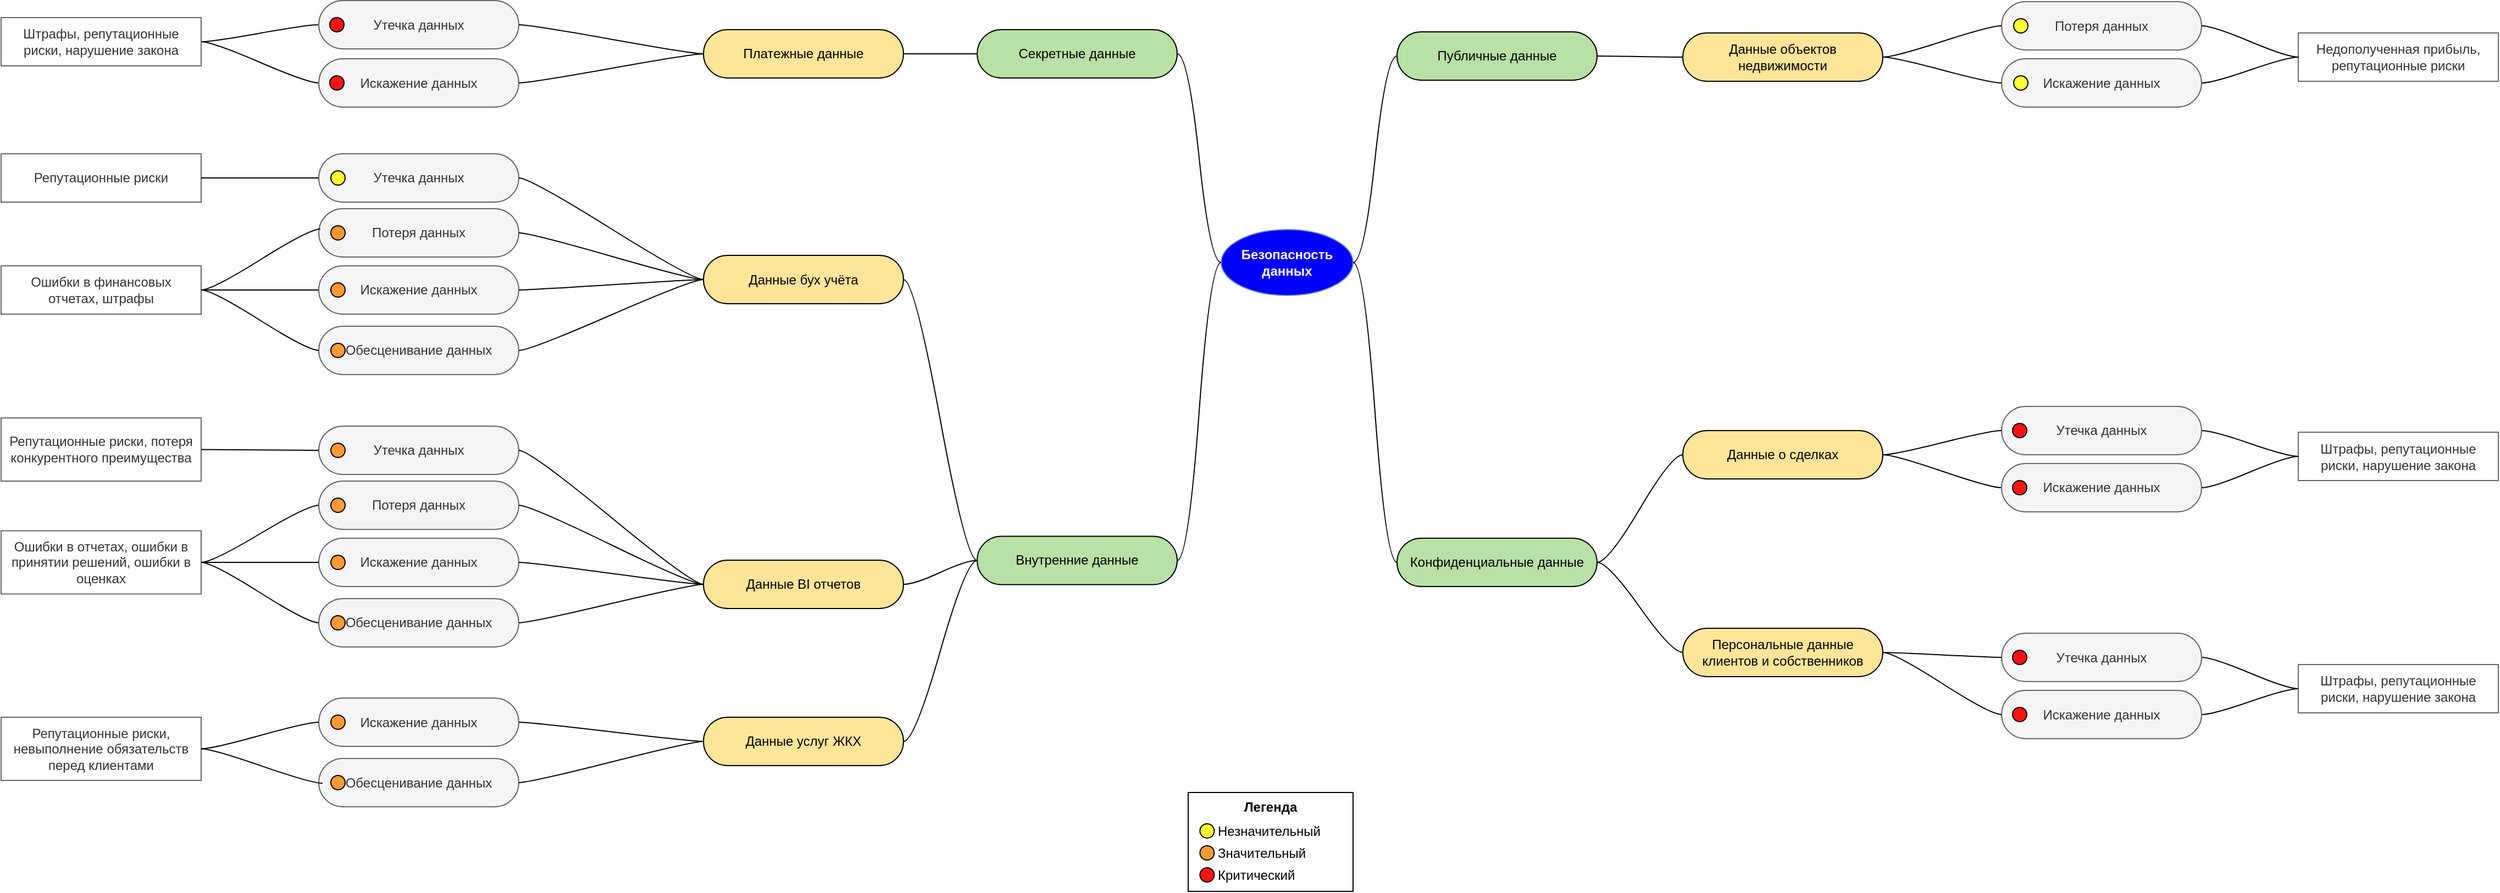 <mxfile version="24.8.4">
  <diagram name="Страница — 1" id="_op5UzW_efzeJAtJoRqh">
    <mxGraphModel dx="3453" dy="1030" grid="1" gridSize="10" guides="1" tooltips="1" connect="1" arrows="1" fold="1" page="0" pageScale="1" pageWidth="827" pageHeight="1169" math="0" shadow="0">
      <root>
        <mxCell id="0" />
        <mxCell id="1" parent="0" />
        <mxCell id="ui9xmZxjVf1nDUsjEgzl-1" value="Безопасность данных" style="ellipse;whiteSpace=wrap;html=1;align=center;newEdgeStyle={&quot;edgeStyle&quot;:&quot;entityRelationEdgeStyle&quot;,&quot;startArrow&quot;:&quot;none&quot;,&quot;endArrow&quot;:&quot;none&quot;,&quot;segment&quot;:10,&quot;curved&quot;:1,&quot;sourcePerimeterSpacing&quot;:0,&quot;targetPerimeterSpacing&quot;:0};treeFolding=1;treeMoving=1;labelBackgroundColor=none;rounded=1;fillColor=#0000FF;strokeColor=#6c8ebf;fontColor=#FFFFFF;fontStyle=1" parent="1" vertex="1">
          <mxGeometry y="289" width="120" height="60" as="geometry" />
        </mxCell>
        <mxCell id="ui9xmZxjVf1nDUsjEgzl-2" value="Публичные данные" style="whiteSpace=wrap;html=1;rounded=1;arcSize=50;align=center;verticalAlign=middle;strokeWidth=1;autosize=1;spacing=4;treeFolding=1;treeMoving=1;newEdgeStyle={&quot;edgeStyle&quot;:&quot;entityRelationEdgeStyle&quot;,&quot;startArrow&quot;:&quot;none&quot;,&quot;endArrow&quot;:&quot;none&quot;,&quot;segment&quot;:10,&quot;curved&quot;:1,&quot;sourcePerimeterSpacing&quot;:0,&quot;targetPerimeterSpacing&quot;:0};labelBackgroundColor=none;fillColor=#B9E0A5;" parent="1" vertex="1">
          <mxGeometry x="160" y="109" width="182" height="44" as="geometry" />
        </mxCell>
        <mxCell id="ui9xmZxjVf1nDUsjEgzl-3" value="" style="edgeStyle=entityRelationEdgeStyle;startArrow=none;endArrow=none;segment=10;curved=1;sourcePerimeterSpacing=0;targetPerimeterSpacing=0;rounded=1;labelBackgroundColor=none;fontColor=default;" parent="1" source="ui9xmZxjVf1nDUsjEgzl-1" target="ui9xmZxjVf1nDUsjEgzl-2" edge="1">
          <mxGeometry relative="1" as="geometry">
            <mxPoint x="120" y="260" as="sourcePoint" />
          </mxGeometry>
        </mxCell>
        <mxCell id="ui9xmZxjVf1nDUsjEgzl-8" value="Внутренние данные" style="whiteSpace=wrap;html=1;rounded=1;arcSize=50;align=center;verticalAlign=middle;strokeWidth=1;autosize=1;spacing=4;treeFolding=1;treeMoving=1;newEdgeStyle={&quot;edgeStyle&quot;:&quot;entityRelationEdgeStyle&quot;,&quot;startArrow&quot;:&quot;none&quot;,&quot;endArrow&quot;:&quot;none&quot;,&quot;segment&quot;:10,&quot;curved&quot;:1,&quot;sourcePerimeterSpacing&quot;:0,&quot;targetPerimeterSpacing&quot;:0};labelBackgroundColor=none;fillColor=#B9E0A5;" parent="1" vertex="1">
          <mxGeometry x="-222" y="568.25" width="182" height="44" as="geometry" />
        </mxCell>
        <mxCell id="ui9xmZxjVf1nDUsjEgzl-9" value="" style="edgeStyle=entityRelationEdgeStyle;startArrow=none;endArrow=none;segment=10;curved=1;sourcePerimeterSpacing=0;targetPerimeterSpacing=0;rounded=1;exitX=0;exitY=0.5;exitDx=0;exitDy=0;labelBackgroundColor=none;fontColor=default;" parent="1" source="ui9xmZxjVf1nDUsjEgzl-1" target="ui9xmZxjVf1nDUsjEgzl-8" edge="1">
          <mxGeometry relative="1" as="geometry">
            <mxPoint x="210" y="500" as="sourcePoint" />
          </mxGeometry>
        </mxCell>
        <mxCell id="ui9xmZxjVf1nDUsjEgzl-10" value="Конфиденциальные данные" style="whiteSpace=wrap;html=1;rounded=1;arcSize=50;align=center;verticalAlign=middle;strokeWidth=1;autosize=1;spacing=4;treeFolding=1;treeMoving=1;newEdgeStyle={&quot;edgeStyle&quot;:&quot;entityRelationEdgeStyle&quot;,&quot;startArrow&quot;:&quot;none&quot;,&quot;endArrow&quot;:&quot;none&quot;,&quot;segment&quot;:10,&quot;curved&quot;:1,&quot;sourcePerimeterSpacing&quot;:0,&quot;targetPerimeterSpacing&quot;:0};labelBackgroundColor=none;fillColor=#B9E0A5;" parent="1" vertex="1">
          <mxGeometry x="160" y="570" width="182" height="44" as="geometry" />
        </mxCell>
        <mxCell id="ui9xmZxjVf1nDUsjEgzl-11" value="" style="edgeStyle=entityRelationEdgeStyle;startArrow=none;endArrow=none;segment=10;curved=1;sourcePerimeterSpacing=0;targetPerimeterSpacing=0;rounded=1;exitX=1;exitY=0.5;exitDx=0;exitDy=0;labelBackgroundColor=none;fontColor=default;" parent="1" source="ui9xmZxjVf1nDUsjEgzl-1" target="ui9xmZxjVf1nDUsjEgzl-10" edge="1">
          <mxGeometry relative="1" as="geometry">
            <mxPoint x="140" y="600" as="sourcePoint" />
          </mxGeometry>
        </mxCell>
        <mxCell id="ui9xmZxjVf1nDUsjEgzl-12" value="Секретные данные" style="whiteSpace=wrap;html=1;rounded=1;arcSize=50;align=center;verticalAlign=middle;strokeWidth=1;autosize=1;spacing=4;treeFolding=1;treeMoving=1;newEdgeStyle={&quot;edgeStyle&quot;:&quot;entityRelationEdgeStyle&quot;,&quot;startArrow&quot;:&quot;none&quot;,&quot;endArrow&quot;:&quot;none&quot;,&quot;segment&quot;:10,&quot;curved&quot;:1,&quot;sourcePerimeterSpacing&quot;:0,&quot;targetPerimeterSpacing&quot;:0};labelBackgroundColor=none;fillColor=#B9E0A5;" parent="1" vertex="1">
          <mxGeometry x="-222" y="107" width="182" height="44" as="geometry" />
        </mxCell>
        <mxCell id="ui9xmZxjVf1nDUsjEgzl-13" value="" style="edgeStyle=entityRelationEdgeStyle;startArrow=none;endArrow=none;segment=10;curved=1;sourcePerimeterSpacing=0;targetPerimeterSpacing=0;rounded=1;labelBackgroundColor=none;fontColor=default;" parent="1" source="ui9xmZxjVf1nDUsjEgzl-1" target="ui9xmZxjVf1nDUsjEgzl-12" edge="1">
          <mxGeometry relative="1" as="geometry">
            <mxPoint x="140" y="600" as="sourcePoint" />
          </mxGeometry>
        </mxCell>
        <mxCell id="CUiqJiFjoZOIeFZz4wZD-19" value="Данные объектов недвижимости" style="whiteSpace=wrap;html=1;rounded=1;arcSize=50;align=center;verticalAlign=middle;strokeWidth=1;autosize=1;spacing=4;treeFolding=1;treeMoving=1;newEdgeStyle={&quot;edgeStyle&quot;:&quot;entityRelationEdgeStyle&quot;,&quot;startArrow&quot;:&quot;none&quot;,&quot;endArrow&quot;:&quot;none&quot;,&quot;segment&quot;:10,&quot;curved&quot;:1,&quot;sourcePerimeterSpacing&quot;:0,&quot;targetPerimeterSpacing&quot;:0};labelBackgroundColor=none;fillColor=#FFE599;" parent="1" vertex="1">
          <mxGeometry x="420" y="110" width="182" height="44" as="geometry" />
        </mxCell>
        <mxCell id="CUiqJiFjoZOIeFZz4wZD-20" value="" style="edgeStyle=entityRelationEdgeStyle;startArrow=none;endArrow=none;segment=10;curved=1;sourcePerimeterSpacing=0;targetPerimeterSpacing=0;rounded=1;labelBackgroundColor=none;fontColor=default;" parent="1" source="ui9xmZxjVf1nDUsjEgzl-2" target="CUiqJiFjoZOIeFZz4wZD-19" edge="1">
          <mxGeometry relative="1" as="geometry">
            <mxPoint x="274" y="-131.5" as="sourcePoint" />
            <Array as="points">
              <mxPoint x="164" y="24.5" />
            </Array>
          </mxGeometry>
        </mxCell>
        <mxCell id="CUiqJiFjoZOIeFZz4wZD-21" value="Данные о сделках" style="whiteSpace=wrap;html=1;rounded=1;arcSize=50;align=center;verticalAlign=middle;strokeWidth=1;autosize=1;spacing=4;treeFolding=1;treeMoving=1;newEdgeStyle={&quot;edgeStyle&quot;:&quot;entityRelationEdgeStyle&quot;,&quot;startArrow&quot;:&quot;none&quot;,&quot;endArrow&quot;:&quot;none&quot;,&quot;segment&quot;:10,&quot;curved&quot;:1,&quot;sourcePerimeterSpacing&quot;:0,&quot;targetPerimeterSpacing&quot;:0};labelBackgroundColor=none;fillColor=#FFE599;" parent="1" vertex="1">
          <mxGeometry x="420" y="472" width="182" height="44" as="geometry" />
        </mxCell>
        <mxCell id="CUiqJiFjoZOIeFZz4wZD-22" value="" style="edgeStyle=entityRelationEdgeStyle;startArrow=none;endArrow=none;segment=10;curved=1;sourcePerimeterSpacing=0;targetPerimeterSpacing=0;rounded=1;labelBackgroundColor=none;fontColor=default;exitX=1;exitY=0.5;exitDx=0;exitDy=0;" parent="1" source="ui9xmZxjVf1nDUsjEgzl-10" target="CUiqJiFjoZOIeFZz4wZD-21" edge="1">
          <mxGeometry relative="1" as="geometry">
            <mxPoint x="480" y="899.5" as="sourcePoint" />
            <Array as="points">
              <mxPoint x="400" y="649.5" />
            </Array>
          </mxGeometry>
        </mxCell>
        <mxCell id="CUiqJiFjoZOIeFZz4wZD-23" value="Персональные данные клиентов и собственников" style="whiteSpace=wrap;html=1;rounded=1;arcSize=50;align=center;verticalAlign=middle;strokeWidth=1;autosize=1;spacing=4;treeFolding=1;treeMoving=1;newEdgeStyle={&quot;edgeStyle&quot;:&quot;entityRelationEdgeStyle&quot;,&quot;startArrow&quot;:&quot;none&quot;,&quot;endArrow&quot;:&quot;none&quot;,&quot;segment&quot;:10,&quot;curved&quot;:1,&quot;sourcePerimeterSpacing&quot;:0,&quot;targetPerimeterSpacing&quot;:0};labelBackgroundColor=none;fillColor=#FFE599;" parent="1" vertex="1">
          <mxGeometry x="420" y="652" width="182" height="44" as="geometry" />
        </mxCell>
        <mxCell id="CUiqJiFjoZOIeFZz4wZD-24" value="" style="edgeStyle=entityRelationEdgeStyle;startArrow=none;endArrow=none;segment=10;curved=1;sourcePerimeterSpacing=0;targetPerimeterSpacing=0;rounded=1;exitX=1;exitY=0.5;exitDx=0;exitDy=0;labelBackgroundColor=none;fontColor=default;" parent="1" source="ui9xmZxjVf1nDUsjEgzl-10" target="CUiqJiFjoZOIeFZz4wZD-23" edge="1">
          <mxGeometry relative="1" as="geometry">
            <mxPoint x="430" y="1029.5" as="sourcePoint" />
            <Array as="points">
              <mxPoint x="420" y="1059.5" />
              <mxPoint x="422" y="1031.5" />
            </Array>
          </mxGeometry>
        </mxCell>
        <mxCell id="CUiqJiFjoZOIeFZz4wZD-25" value="Данные услуг ЖКХ" style="whiteSpace=wrap;html=1;rounded=1;arcSize=50;align=center;verticalAlign=middle;strokeWidth=1;autosize=1;spacing=4;treeFolding=1;treeMoving=1;newEdgeStyle={&quot;edgeStyle&quot;:&quot;entityRelationEdgeStyle&quot;,&quot;startArrow&quot;:&quot;none&quot;,&quot;endArrow&quot;:&quot;none&quot;,&quot;segment&quot;:10,&quot;curved&quot;:1,&quot;sourcePerimeterSpacing&quot;:0,&quot;targetPerimeterSpacing&quot;:0};labelBackgroundColor=none;fillColor=#FFE599;" parent="1" vertex="1">
          <mxGeometry x="-471" y="733" width="182" height="44" as="geometry" />
        </mxCell>
        <mxCell id="CUiqJiFjoZOIeFZz4wZD-26" value="" style="edgeStyle=entityRelationEdgeStyle;startArrow=none;endArrow=none;segment=10;curved=1;sourcePerimeterSpacing=0;targetPerimeterSpacing=0;rounded=1;labelBackgroundColor=none;fontColor=default;" parent="1" source="ui9xmZxjVf1nDUsjEgzl-8" target="CUiqJiFjoZOIeFZz4wZD-25" edge="1">
          <mxGeometry relative="1" as="geometry">
            <mxPoint x="-876" y="350" as="sourcePoint" />
            <mxPoint x="-774" y="320" as="targetPoint" />
            <Array as="points">
              <mxPoint x="-884" y="-72" />
            </Array>
          </mxGeometry>
        </mxCell>
        <mxCell id="CUiqJiFjoZOIeFZz4wZD-27" value="Платежные данные" style="whiteSpace=wrap;html=1;rounded=1;arcSize=50;align=center;verticalAlign=middle;strokeWidth=1;autosize=1;spacing=4;treeFolding=1;treeMoving=1;newEdgeStyle={&quot;edgeStyle&quot;:&quot;entityRelationEdgeStyle&quot;,&quot;startArrow&quot;:&quot;none&quot;,&quot;endArrow&quot;:&quot;none&quot;,&quot;segment&quot;:10,&quot;curved&quot;:1,&quot;sourcePerimeterSpacing&quot;:0,&quot;targetPerimeterSpacing&quot;:0};labelBackgroundColor=none;fillColor=#FFE599;" parent="1" vertex="1">
          <mxGeometry x="-471" y="107" width="182" height="44" as="geometry" />
        </mxCell>
        <mxCell id="CUiqJiFjoZOIeFZz4wZD-28" value="" style="edgeStyle=entityRelationEdgeStyle;startArrow=none;endArrow=none;segment=10;curved=1;sourcePerimeterSpacing=0;targetPerimeterSpacing=0;rounded=1;labelBackgroundColor=none;fontColor=default;" parent="1" source="ui9xmZxjVf1nDUsjEgzl-12" target="CUiqJiFjoZOIeFZz4wZD-27" edge="1">
          <mxGeometry relative="1" as="geometry">
            <mxPoint x="-106" y="-28.5" as="sourcePoint" />
            <Array as="points">
              <mxPoint x="-94" y="-40.5" />
              <mxPoint x="-92" y="-68.5" />
            </Array>
            <mxPoint x="-4" y="41.5" as="targetPoint" />
          </mxGeometry>
        </mxCell>
        <mxCell id="CUiqJiFjoZOIeFZz4wZD-29" value="Данные BI отчетов" style="whiteSpace=wrap;html=1;rounded=1;arcSize=50;align=center;verticalAlign=middle;strokeWidth=1;autosize=1;spacing=4;treeFolding=1;treeMoving=1;newEdgeStyle={&quot;edgeStyle&quot;:&quot;entityRelationEdgeStyle&quot;,&quot;startArrow&quot;:&quot;none&quot;,&quot;endArrow&quot;:&quot;none&quot;,&quot;segment&quot;:10,&quot;curved&quot;:1,&quot;sourcePerimeterSpacing&quot;:0,&quot;targetPerimeterSpacing&quot;:0};labelBackgroundColor=none;fillColor=#FFE599;" parent="1" vertex="1">
          <mxGeometry x="-471" y="590" width="182" height="44" as="geometry" />
        </mxCell>
        <mxCell id="CUiqJiFjoZOIeFZz4wZD-30" value="" style="edgeStyle=entityRelationEdgeStyle;startArrow=none;endArrow=none;segment=10;curved=1;sourcePerimeterSpacing=0;targetPerimeterSpacing=0;rounded=1;labelBackgroundColor=none;fontColor=default;exitX=0;exitY=0.5;exitDx=0;exitDy=0;" parent="1" source="ui9xmZxjVf1nDUsjEgzl-8" target="CUiqJiFjoZOIeFZz4wZD-29" edge="1">
          <mxGeometry relative="1" as="geometry">
            <mxPoint x="-898" y="322" as="sourcePoint" />
            <mxPoint x="-796" y="322" as="targetPoint" />
            <Array as="points">
              <mxPoint x="-916" y="300" />
              <mxPoint x="-874" y="-62" />
            </Array>
          </mxGeometry>
        </mxCell>
        <mxCell id="CUiqJiFjoZOIeFZz4wZD-31" value="Данные бух учёта" style="whiteSpace=wrap;html=1;rounded=1;arcSize=50;align=center;verticalAlign=middle;strokeWidth=1;autosize=1;spacing=4;treeFolding=1;treeMoving=1;newEdgeStyle={&quot;edgeStyle&quot;:&quot;entityRelationEdgeStyle&quot;,&quot;startArrow&quot;:&quot;none&quot;,&quot;endArrow&quot;:&quot;none&quot;,&quot;segment&quot;:10,&quot;curved&quot;:1,&quot;sourcePerimeterSpacing&quot;:0,&quot;targetPerimeterSpacing&quot;:0};labelBackgroundColor=none;fillColor=#FFE599;" parent="1" vertex="1">
          <mxGeometry x="-471" y="312.5" width="182" height="44" as="geometry" />
        </mxCell>
        <mxCell id="CUiqJiFjoZOIeFZz4wZD-32" value="" style="edgeStyle=entityRelationEdgeStyle;startArrow=none;endArrow=none;segment=10;curved=1;sourcePerimeterSpacing=0;targetPerimeterSpacing=0;rounded=1;labelBackgroundColor=none;fontColor=default;exitX=0;exitY=0.5;exitDx=0;exitDy=0;" parent="1" source="ui9xmZxjVf1nDUsjEgzl-8" target="CUiqJiFjoZOIeFZz4wZD-31" edge="1">
          <mxGeometry relative="1" as="geometry">
            <mxPoint x="-906" y="264" as="sourcePoint" />
            <mxPoint x="-804" y="254" as="targetPoint" />
            <Array as="points">
              <mxPoint x="-914" y="252" />
              <mxPoint x="-872" y="-110" />
            </Array>
          </mxGeometry>
        </mxCell>
        <mxCell id="CUiqJiFjoZOIeFZz4wZD-33" value="Потеря данных" style="whiteSpace=wrap;html=1;rounded=1;arcSize=50;align=center;verticalAlign=middle;strokeWidth=1;autosize=1;spacing=4;treeFolding=1;treeMoving=1;newEdgeStyle={&quot;edgeStyle&quot;:&quot;entityRelationEdgeStyle&quot;,&quot;startArrow&quot;:&quot;none&quot;,&quot;endArrow&quot;:&quot;none&quot;,&quot;segment&quot;:10,&quot;curved&quot;:1,&quot;sourcePerimeterSpacing&quot;:0,&quot;targetPerimeterSpacing&quot;:0};labelBackgroundColor=none;fillColor=#f5f5f5;fontColor=#333333;strokeColor=#666666;" parent="1" vertex="1">
          <mxGeometry x="710" y="81.5" width="182" height="44" as="geometry" />
        </mxCell>
        <mxCell id="CUiqJiFjoZOIeFZz4wZD-34" value="" style="edgeStyle=entityRelationEdgeStyle;startArrow=none;endArrow=none;segment=10;curved=1;sourcePerimeterSpacing=0;targetPerimeterSpacing=0;rounded=1;labelBackgroundColor=none;fontColor=default;" parent="1" source="CUiqJiFjoZOIeFZz4wZD-19" target="CUiqJiFjoZOIeFZz4wZD-33" edge="1">
          <mxGeometry relative="1" as="geometry">
            <mxPoint x="1565" y="-248" as="sourcePoint" />
            <Array as="points">
              <mxPoint x="1587" y="-76" />
            </Array>
          </mxGeometry>
        </mxCell>
        <mxCell id="CUiqJiFjoZOIeFZz4wZD-35" value="Искажение данных" style="whiteSpace=wrap;html=1;rounded=1;arcSize=50;align=center;verticalAlign=middle;strokeWidth=1;autosize=1;spacing=4;treeFolding=1;treeMoving=1;newEdgeStyle={&quot;edgeStyle&quot;:&quot;entityRelationEdgeStyle&quot;,&quot;startArrow&quot;:&quot;none&quot;,&quot;endArrow&quot;:&quot;none&quot;,&quot;segment&quot;:10,&quot;curved&quot;:1,&quot;sourcePerimeterSpacing&quot;:0,&quot;targetPerimeterSpacing&quot;:0};labelBackgroundColor=none;fillColor=#f5f5f5;fontColor=#333333;strokeColor=#666666;" parent="1" vertex="1">
          <mxGeometry x="710" y="133.5" width="182" height="44" as="geometry" />
        </mxCell>
        <mxCell id="CUiqJiFjoZOIeFZz4wZD-36" value="" style="edgeStyle=entityRelationEdgeStyle;startArrow=none;endArrow=none;segment=10;curved=1;sourcePerimeterSpacing=0;targetPerimeterSpacing=0;rounded=1;labelBackgroundColor=none;fontColor=default;" parent="1" source="CUiqJiFjoZOIeFZz4wZD-19" target="CUiqJiFjoZOIeFZz4wZD-35" edge="1">
          <mxGeometry relative="1" as="geometry">
            <mxPoint x="1613" y="-108" as="sourcePoint" />
            <Array as="points">
              <mxPoint x="1635" y="64" />
            </Array>
          </mxGeometry>
        </mxCell>
        <mxCell id="CUiqJiFjoZOIeFZz4wZD-37" value="Потеря данных" style="whiteSpace=wrap;html=1;rounded=1;arcSize=50;align=center;verticalAlign=middle;strokeWidth=1;autosize=1;spacing=4;treeFolding=1;treeMoving=1;newEdgeStyle={&quot;edgeStyle&quot;:&quot;entityRelationEdgeStyle&quot;,&quot;startArrow&quot;:&quot;none&quot;,&quot;endArrow&quot;:&quot;none&quot;,&quot;segment&quot;:10,&quot;curved&quot;:1,&quot;sourcePerimeterSpacing&quot;:0,&quot;targetPerimeterSpacing&quot;:0};labelBackgroundColor=none;fillColor=#f5f5f5;fontColor=#333333;strokeColor=#666666;" parent="1" vertex="1">
          <mxGeometry x="-821" y="270" width="182" height="44" as="geometry" />
        </mxCell>
        <mxCell id="CUiqJiFjoZOIeFZz4wZD-38" value="" style="edgeStyle=entityRelationEdgeStyle;startArrow=none;endArrow=none;segment=10;curved=1;sourcePerimeterSpacing=0;targetPerimeterSpacing=0;rounded=1;labelBackgroundColor=none;fontColor=default;" parent="1" source="CUiqJiFjoZOIeFZz4wZD-31" target="CUiqJiFjoZOIeFZz4wZD-37" edge="1">
          <mxGeometry relative="1" as="geometry">
            <mxPoint x="-595" y="62.5" as="sourcePoint" />
            <Array as="points">
              <mxPoint x="-573" y="234.5" />
            </Array>
          </mxGeometry>
        </mxCell>
        <mxCell id="CUiqJiFjoZOIeFZz4wZD-39" value="Искажение данных" style="whiteSpace=wrap;html=1;rounded=1;arcSize=50;align=center;verticalAlign=middle;strokeWidth=1;autosize=1;spacing=4;treeFolding=1;treeMoving=1;newEdgeStyle={&quot;edgeStyle&quot;:&quot;entityRelationEdgeStyle&quot;,&quot;startArrow&quot;:&quot;none&quot;,&quot;endArrow&quot;:&quot;none&quot;,&quot;segment&quot;:10,&quot;curved&quot;:1,&quot;sourcePerimeterSpacing&quot;:0,&quot;targetPerimeterSpacing&quot;:0};labelBackgroundColor=none;fillColor=#f5f5f5;fontColor=#333333;strokeColor=#666666;" parent="1" vertex="1">
          <mxGeometry x="-821" y="322" width="182" height="44" as="geometry" />
        </mxCell>
        <mxCell id="CUiqJiFjoZOIeFZz4wZD-40" value="" style="edgeStyle=entityRelationEdgeStyle;startArrow=none;endArrow=none;segment=10;curved=1;sourcePerimeterSpacing=0;targetPerimeterSpacing=0;rounded=1;labelBackgroundColor=none;fontColor=default;" parent="1" source="CUiqJiFjoZOIeFZz4wZD-31" target="CUiqJiFjoZOIeFZz4wZD-39" edge="1">
          <mxGeometry relative="1" as="geometry">
            <mxPoint x="-595" y="62.5" as="sourcePoint" />
            <Array as="points">
              <mxPoint x="-525" y="374.5" />
            </Array>
          </mxGeometry>
        </mxCell>
        <mxCell id="CUiqJiFjoZOIeFZz4wZD-41" value="Обесценивание данных" style="whiteSpace=wrap;html=1;rounded=1;arcSize=50;align=center;verticalAlign=middle;strokeWidth=1;autosize=1;spacing=4;treeFolding=1;treeMoving=1;newEdgeStyle={&quot;edgeStyle&quot;:&quot;entityRelationEdgeStyle&quot;,&quot;startArrow&quot;:&quot;none&quot;,&quot;endArrow&quot;:&quot;none&quot;,&quot;segment&quot;:10,&quot;curved&quot;:1,&quot;sourcePerimeterSpacing&quot;:0,&quot;targetPerimeterSpacing&quot;:0};labelBackgroundColor=none;fillColor=#f5f5f5;fontColor=#333333;strokeColor=#666666;" parent="1" vertex="1">
          <mxGeometry x="-821" y="377" width="182" height="44" as="geometry" />
        </mxCell>
        <mxCell id="CUiqJiFjoZOIeFZz4wZD-42" value="" style="edgeStyle=entityRelationEdgeStyle;startArrow=none;endArrow=none;segment=10;curved=1;sourcePerimeterSpacing=0;targetPerimeterSpacing=0;rounded=1;labelBackgroundColor=none;fontColor=default;" parent="1" source="CUiqJiFjoZOIeFZz4wZD-31" target="CUiqJiFjoZOIeFZz4wZD-41" edge="1">
          <mxGeometry relative="1" as="geometry">
            <mxPoint x="-585" y="99" as="sourcePoint" />
            <Array as="points">
              <mxPoint x="-515" y="384.5" />
            </Array>
            <mxPoint x="-437" y="24" as="targetPoint" />
          </mxGeometry>
        </mxCell>
        <mxCell id="CUiqJiFjoZOIeFZz4wZD-43" value="Утечка данных" style="whiteSpace=wrap;html=1;rounded=1;arcSize=50;align=center;verticalAlign=middle;strokeWidth=1;autosize=1;spacing=4;treeFolding=1;treeMoving=1;newEdgeStyle={&quot;edgeStyle&quot;:&quot;entityRelationEdgeStyle&quot;,&quot;startArrow&quot;:&quot;none&quot;,&quot;endArrow&quot;:&quot;none&quot;,&quot;segment&quot;:10,&quot;curved&quot;:1,&quot;sourcePerimeterSpacing&quot;:0,&quot;targetPerimeterSpacing&quot;:0};labelBackgroundColor=none;fillColor=#f5f5f5;fontColor=#333333;strokeColor=#666666;" parent="1" vertex="1">
          <mxGeometry x="-821" y="220" width="182" height="44" as="geometry" />
        </mxCell>
        <mxCell id="CUiqJiFjoZOIeFZz4wZD-44" value="" style="edgeStyle=entityRelationEdgeStyle;startArrow=none;endArrow=none;segment=10;curved=1;sourcePerimeterSpacing=0;targetPerimeterSpacing=0;rounded=1;labelBackgroundColor=none;fontColor=default;" parent="1" source="CUiqJiFjoZOIeFZz4wZD-31" target="CUiqJiFjoZOIeFZz4wZD-43" edge="1">
          <mxGeometry relative="1" as="geometry">
            <mxPoint x="-617" y="47" as="sourcePoint" />
            <Array as="points">
              <mxPoint x="-595" y="192.5" />
            </Array>
            <mxPoint x="-469" y="-80" as="targetPoint" />
          </mxGeometry>
        </mxCell>
        <mxCell id="CUiqJiFjoZOIeFZz4wZD-45" value="Потеря данных" style="whiteSpace=wrap;html=1;rounded=1;arcSize=50;align=center;verticalAlign=middle;strokeWidth=1;autosize=1;spacing=4;treeFolding=1;treeMoving=1;newEdgeStyle={&quot;edgeStyle&quot;:&quot;entityRelationEdgeStyle&quot;,&quot;startArrow&quot;:&quot;none&quot;,&quot;endArrow&quot;:&quot;none&quot;,&quot;segment&quot;:10,&quot;curved&quot;:1,&quot;sourcePerimeterSpacing&quot;:0,&quot;targetPerimeterSpacing&quot;:0};labelBackgroundColor=none;fillColor=#f5f5f5;fontColor=#333333;strokeColor=#666666;" parent="1" vertex="1">
          <mxGeometry x="-821" y="518" width="182" height="44" as="geometry" />
        </mxCell>
        <mxCell id="CUiqJiFjoZOIeFZz4wZD-46" value="" style="edgeStyle=entityRelationEdgeStyle;startArrow=none;endArrow=none;segment=10;curved=1;sourcePerimeterSpacing=0;targetPerimeterSpacing=0;rounded=1;labelBackgroundColor=none;fontColor=default;" parent="1" source="CUiqJiFjoZOIeFZz4wZD-29" target="CUiqJiFjoZOIeFZz4wZD-45" edge="1">
          <mxGeometry relative="1" as="geometry">
            <mxPoint x="-745" y="89.5" as="sourcePoint" />
            <Array as="points">
              <mxPoint x="-745" y="89.5" />
              <mxPoint x="-573" y="452.5" />
            </Array>
          </mxGeometry>
        </mxCell>
        <mxCell id="CUiqJiFjoZOIeFZz4wZD-47" value="Искажение данных" style="whiteSpace=wrap;html=1;rounded=1;arcSize=50;align=center;verticalAlign=middle;strokeWidth=1;autosize=1;spacing=4;treeFolding=1;treeMoving=1;newEdgeStyle={&quot;edgeStyle&quot;:&quot;entityRelationEdgeStyle&quot;,&quot;startArrow&quot;:&quot;none&quot;,&quot;endArrow&quot;:&quot;none&quot;,&quot;segment&quot;:10,&quot;curved&quot;:1,&quot;sourcePerimeterSpacing&quot;:0,&quot;targetPerimeterSpacing&quot;:0};labelBackgroundColor=none;fillColor=#f5f5f5;fontColor=#333333;strokeColor=#666666;" parent="1" vertex="1">
          <mxGeometry x="-821" y="570" width="182" height="44" as="geometry" />
        </mxCell>
        <mxCell id="CUiqJiFjoZOIeFZz4wZD-48" value="" style="edgeStyle=entityRelationEdgeStyle;startArrow=none;endArrow=none;segment=10;curved=1;sourcePerimeterSpacing=0;targetPerimeterSpacing=0;rounded=1;labelBackgroundColor=none;fontColor=default;" parent="1" source="CUiqJiFjoZOIeFZz4wZD-29" target="CUiqJiFjoZOIeFZz4wZD-47" edge="1">
          <mxGeometry relative="1" as="geometry">
            <mxPoint x="-745" y="89.5" as="sourcePoint" />
            <Array as="points">
              <mxPoint x="-525" y="592.5" />
            </Array>
          </mxGeometry>
        </mxCell>
        <mxCell id="CUiqJiFjoZOIeFZz4wZD-49" value="Обесценивание данных" style="whiteSpace=wrap;html=1;rounded=1;arcSize=50;align=center;verticalAlign=middle;strokeWidth=1;autosize=1;spacing=4;treeFolding=1;treeMoving=1;newEdgeStyle={&quot;edgeStyle&quot;:&quot;entityRelationEdgeStyle&quot;,&quot;startArrow&quot;:&quot;none&quot;,&quot;endArrow&quot;:&quot;none&quot;,&quot;segment&quot;:10,&quot;curved&quot;:1,&quot;sourcePerimeterSpacing&quot;:0,&quot;targetPerimeterSpacing&quot;:0};labelBackgroundColor=none;fillColor=#f5f5f5;fontColor=#333333;strokeColor=#666666;" parent="1" vertex="1">
          <mxGeometry x="-821" y="625" width="182" height="44" as="geometry" />
        </mxCell>
        <mxCell id="CUiqJiFjoZOIeFZz4wZD-50" value="" style="edgeStyle=entityRelationEdgeStyle;startArrow=none;endArrow=none;segment=10;curved=1;sourcePerimeterSpacing=0;targetPerimeterSpacing=0;rounded=1;labelBackgroundColor=none;fontColor=default;" parent="1" source="CUiqJiFjoZOIeFZz4wZD-29" target="CUiqJiFjoZOIeFZz4wZD-49" edge="1">
          <mxGeometry relative="1" as="geometry">
            <mxPoint x="-745" y="89.5" as="sourcePoint" />
            <Array as="points">
              <mxPoint x="-515" y="602.5" />
            </Array>
            <mxPoint x="-437" y="242" as="targetPoint" />
          </mxGeometry>
        </mxCell>
        <mxCell id="CUiqJiFjoZOIeFZz4wZD-51" value="Утечка данных" style="whiteSpace=wrap;html=1;rounded=1;arcSize=50;align=center;verticalAlign=middle;strokeWidth=1;autosize=1;spacing=4;treeFolding=1;treeMoving=1;newEdgeStyle={&quot;edgeStyle&quot;:&quot;entityRelationEdgeStyle&quot;,&quot;startArrow&quot;:&quot;none&quot;,&quot;endArrow&quot;:&quot;none&quot;,&quot;segment&quot;:10,&quot;curved&quot;:1,&quot;sourcePerimeterSpacing&quot;:0,&quot;targetPerimeterSpacing&quot;:0};labelBackgroundColor=none;fillColor=#f5f5f5;fontColor=#333333;strokeColor=#666666;" parent="1" vertex="1">
          <mxGeometry x="-821" y="468" width="182" height="44" as="geometry" />
        </mxCell>
        <mxCell id="CUiqJiFjoZOIeFZz4wZD-52" value="" style="edgeStyle=entityRelationEdgeStyle;startArrow=none;endArrow=none;segment=10;curved=1;sourcePerimeterSpacing=0;targetPerimeterSpacing=0;rounded=1;labelBackgroundColor=none;fontColor=default;" parent="1" source="CUiqJiFjoZOIeFZz4wZD-29" target="CUiqJiFjoZOIeFZz4wZD-51" edge="1">
          <mxGeometry relative="1" as="geometry">
            <mxPoint x="-743" y="91" as="sourcePoint" />
            <Array as="points">
              <mxPoint x="-595" y="410.5" />
            </Array>
            <mxPoint x="-469" y="138" as="targetPoint" />
          </mxGeometry>
        </mxCell>
        <mxCell id="CUiqJiFjoZOIeFZz4wZD-55" value="Искажение данных" style="whiteSpace=wrap;html=1;rounded=1;arcSize=50;align=center;verticalAlign=middle;strokeWidth=1;autosize=1;spacing=4;treeFolding=1;treeMoving=1;newEdgeStyle={&quot;edgeStyle&quot;:&quot;entityRelationEdgeStyle&quot;,&quot;startArrow&quot;:&quot;none&quot;,&quot;endArrow&quot;:&quot;none&quot;,&quot;segment&quot;:10,&quot;curved&quot;:1,&quot;sourcePerimeterSpacing&quot;:0,&quot;targetPerimeterSpacing&quot;:0};labelBackgroundColor=none;fillColor=#f5f5f5;fontColor=#333333;strokeColor=#666666;" parent="1" vertex="1">
          <mxGeometry x="-821" y="715.5" width="182" height="44" as="geometry" />
        </mxCell>
        <mxCell id="CUiqJiFjoZOIeFZz4wZD-56" value="" style="edgeStyle=entityRelationEdgeStyle;startArrow=none;endArrow=none;segment=10;curved=1;sourcePerimeterSpacing=0;targetPerimeterSpacing=0;rounded=1;labelBackgroundColor=none;fontColor=default;" parent="1" source="CUiqJiFjoZOIeFZz4wZD-25" target="CUiqJiFjoZOIeFZz4wZD-55" edge="1">
          <mxGeometry relative="1" as="geometry">
            <mxPoint x="-397" y="325.5" as="sourcePoint" />
            <Array as="points">
              <mxPoint x="-327" y="808" />
            </Array>
          </mxGeometry>
        </mxCell>
        <mxCell id="CUiqJiFjoZOIeFZz4wZD-57" value="Обесценивание данных" style="whiteSpace=wrap;html=1;rounded=1;arcSize=50;align=center;verticalAlign=middle;strokeWidth=1;autosize=1;spacing=4;treeFolding=1;treeMoving=1;newEdgeStyle={&quot;edgeStyle&quot;:&quot;entityRelationEdgeStyle&quot;,&quot;startArrow&quot;:&quot;none&quot;,&quot;endArrow&quot;:&quot;none&quot;,&quot;segment&quot;:10,&quot;curved&quot;:1,&quot;sourcePerimeterSpacing&quot;:0,&quot;targetPerimeterSpacing&quot;:0};labelBackgroundColor=none;fillColor=#f5f5f5;fontColor=#333333;strokeColor=#666666;" parent="1" vertex="1">
          <mxGeometry x="-821" y="770.5" width="182" height="44" as="geometry" />
        </mxCell>
        <mxCell id="CUiqJiFjoZOIeFZz4wZD-58" value="" style="edgeStyle=entityRelationEdgeStyle;startArrow=none;endArrow=none;segment=10;curved=1;sourcePerimeterSpacing=0;targetPerimeterSpacing=0;rounded=1;labelBackgroundColor=none;fontColor=default;" parent="1" source="CUiqJiFjoZOIeFZz4wZD-25" target="CUiqJiFjoZOIeFZz4wZD-57" edge="1">
          <mxGeometry relative="1" as="geometry">
            <mxPoint x="-397" y="325.5" as="sourcePoint" />
            <Array as="points">
              <mxPoint x="-597" y="168" />
              <mxPoint x="-317" y="818" />
            </Array>
            <mxPoint x="-239" y="457.5" as="targetPoint" />
          </mxGeometry>
        </mxCell>
        <mxCell id="66qhIik_lh2cy4dN3r72-73" style="edgeStyle=entityRelationEdgeStyle;rounded=0;orthogonalLoop=1;jettySize=auto;html=1;startArrow=none;endArrow=none;segment=10;curved=1;sourcePerimeterSpacing=0;targetPerimeterSpacing=0;exitX=1;exitY=0.5;exitDx=0;exitDy=0;" edge="1" parent="1" source="CUiqJiFjoZOIeFZz4wZD-63" target="66qhIik_lh2cy4dN3r72-69">
          <mxGeometry relative="1" as="geometry" />
        </mxCell>
        <mxCell id="CUiqJiFjoZOIeFZz4wZD-63" value="Утечка данных" style="whiteSpace=wrap;html=1;rounded=1;arcSize=50;align=center;verticalAlign=middle;strokeWidth=1;autosize=1;spacing=4;treeFolding=1;treeMoving=1;newEdgeStyle={&quot;edgeStyle&quot;:&quot;entityRelationEdgeStyle&quot;,&quot;startArrow&quot;:&quot;none&quot;,&quot;endArrow&quot;:&quot;none&quot;,&quot;segment&quot;:10,&quot;curved&quot;:1,&quot;sourcePerimeterSpacing&quot;:0,&quot;targetPerimeterSpacing&quot;:0};labelBackgroundColor=none;fillColor=#f5f5f5;fontColor=#333333;strokeColor=#666666;" parent="1" vertex="1">
          <mxGeometry x="710" y="450" width="182" height="44" as="geometry" />
        </mxCell>
        <mxCell id="CUiqJiFjoZOIeFZz4wZD-64" value="" style="edgeStyle=entityRelationEdgeStyle;startArrow=none;endArrow=none;segment=10;curved=1;sourcePerimeterSpacing=0;targetPerimeterSpacing=0;rounded=1;labelBackgroundColor=none;fontColor=default;entryX=0;entryY=0.5;entryDx=0;entryDy=0;exitX=1;exitY=0.5;exitDx=0;exitDy=0;" parent="1" source="CUiqJiFjoZOIeFZz4wZD-21" target="CUiqJiFjoZOIeFZz4wZD-63" edge="1">
          <mxGeometry relative="1" as="geometry">
            <mxPoint x="722" y="789" as="sourcePoint" />
            <Array as="points">
              <mxPoint x="720" y="832" />
              <mxPoint x="720" y="793" />
              <mxPoint x="1000" y="1443" />
            </Array>
            <mxPoint x="870" y="782" as="targetPoint" />
          </mxGeometry>
        </mxCell>
        <mxCell id="CUiqJiFjoZOIeFZz4wZD-66" value="" style="edgeStyle=entityRelationEdgeStyle;startArrow=none;endArrow=none;segment=10;curved=1;sourcePerimeterSpacing=0;targetPerimeterSpacing=0;rounded=1;labelBackgroundColor=none;fontColor=default;entryX=0;entryY=0.5;entryDx=0;entryDy=0;exitX=1;exitY=0.5;exitDx=0;exitDy=0;" parent="1" source="CUiqJiFjoZOIeFZz4wZD-21" target="CUiqJiFjoZOIeFZz4wZD-62" edge="1">
          <mxGeometry relative="1" as="geometry">
            <mxPoint x="722" y="837" as="sourcePoint" />
            <Array as="points">
              <mxPoint x="740" y="852" />
              <mxPoint x="740" y="813" />
              <mxPoint x="1020" y="1463" />
            </Array>
            <mxPoint x="880" y="814" as="targetPoint" />
          </mxGeometry>
        </mxCell>
        <mxCell id="66qhIik_lh2cy4dN3r72-77" style="edgeStyle=entityRelationEdgeStyle;rounded=0;orthogonalLoop=1;jettySize=auto;html=1;startArrow=none;endArrow=none;segment=10;curved=1;sourcePerimeterSpacing=0;targetPerimeterSpacing=0;exitX=1;exitY=0.5;exitDx=0;exitDy=0;" edge="1" parent="1" source="CUiqJiFjoZOIeFZz4wZD-68" target="66qhIik_lh2cy4dN3r72-75">
          <mxGeometry relative="1" as="geometry" />
        </mxCell>
        <mxCell id="CUiqJiFjoZOIeFZz4wZD-68" value="Искажение данных" style="whiteSpace=wrap;html=1;rounded=1;arcSize=50;align=center;verticalAlign=middle;strokeWidth=1;autosize=1;spacing=4;treeFolding=1;treeMoving=1;newEdgeStyle={&quot;edgeStyle&quot;:&quot;entityRelationEdgeStyle&quot;,&quot;startArrow&quot;:&quot;none&quot;,&quot;endArrow&quot;:&quot;none&quot;,&quot;segment&quot;:10,&quot;curved&quot;:1,&quot;sourcePerimeterSpacing&quot;:0,&quot;targetPerimeterSpacing&quot;:0};labelBackgroundColor=none;fillColor=#f5f5f5;fontColor=#333333;strokeColor=#666666;" parent="1" vertex="1">
          <mxGeometry x="710" y="708.5" width="182" height="44" as="geometry" />
        </mxCell>
        <mxCell id="66qhIik_lh2cy4dN3r72-76" style="edgeStyle=entityRelationEdgeStyle;rounded=0;orthogonalLoop=1;jettySize=auto;html=1;startArrow=none;endArrow=none;segment=10;curved=1;sourcePerimeterSpacing=0;targetPerimeterSpacing=0;exitX=1;exitY=0.5;exitDx=0;exitDy=0;entryX=0;entryY=0.5;entryDx=0;entryDy=0;" edge="1" parent="1" source="CUiqJiFjoZOIeFZz4wZD-69" target="66qhIik_lh2cy4dN3r72-75">
          <mxGeometry relative="1" as="geometry" />
        </mxCell>
        <mxCell id="CUiqJiFjoZOIeFZz4wZD-69" value="Утечка данных" style="whiteSpace=wrap;html=1;rounded=1;arcSize=50;align=center;verticalAlign=middle;strokeWidth=1;autosize=1;spacing=4;treeFolding=1;treeMoving=1;newEdgeStyle={&quot;edgeStyle&quot;:&quot;entityRelationEdgeStyle&quot;,&quot;startArrow&quot;:&quot;none&quot;,&quot;endArrow&quot;:&quot;none&quot;,&quot;segment&quot;:10,&quot;curved&quot;:1,&quot;sourcePerimeterSpacing&quot;:0,&quot;targetPerimeterSpacing&quot;:0};labelBackgroundColor=none;fillColor=#f5f5f5;fontColor=#333333;strokeColor=#666666;" parent="1" vertex="1">
          <mxGeometry x="710" y="656.5" width="182" height="44" as="geometry" />
        </mxCell>
        <mxCell id="CUiqJiFjoZOIeFZz4wZD-70" value="" style="edgeStyle=entityRelationEdgeStyle;startArrow=none;endArrow=none;segment=10;curved=1;sourcePerimeterSpacing=0;targetPerimeterSpacing=0;rounded=1;labelBackgroundColor=none;fontColor=default;entryX=0;entryY=0.5;entryDx=0;entryDy=0;exitX=1;exitY=0.5;exitDx=0;exitDy=0;" parent="1" source="CUiqJiFjoZOIeFZz4wZD-23" target="CUiqJiFjoZOIeFZz4wZD-69" edge="1">
          <mxGeometry relative="1" as="geometry">
            <mxPoint x="712" y="988.5" as="sourcePoint" />
            <Array as="points">
              <mxPoint x="720" y="993.5" />
              <mxPoint x="720" y="954.5" />
              <mxPoint x="1000" y="1604.5" />
            </Array>
            <mxPoint x="870" y="943.5" as="targetPoint" />
          </mxGeometry>
        </mxCell>
        <mxCell id="CUiqJiFjoZOIeFZz4wZD-72" value="" style="edgeStyle=entityRelationEdgeStyle;startArrow=none;endArrow=none;segment=10;curved=1;sourcePerimeterSpacing=0;targetPerimeterSpacing=0;rounded=1;labelBackgroundColor=none;fontColor=default;entryX=0;entryY=0.5;entryDx=0;entryDy=0;exitX=1;exitY=0.5;exitDx=0;exitDy=0;" parent="1" source="CUiqJiFjoZOIeFZz4wZD-23" target="CUiqJiFjoZOIeFZz4wZD-68" edge="1">
          <mxGeometry relative="1" as="geometry">
            <mxPoint x="712" y="988.5" as="sourcePoint" />
            <Array as="points">
              <mxPoint x="740" y="1013.5" />
              <mxPoint x="740" y="974.5" />
              <mxPoint x="1020" y="1624.5" />
            </Array>
            <mxPoint x="880" y="975.5" as="targetPoint" />
          </mxGeometry>
        </mxCell>
        <mxCell id="66qhIik_lh2cy4dN3r72-80" style="edgeStyle=entityRelationEdgeStyle;rounded=0;orthogonalLoop=1;jettySize=auto;html=1;startArrow=none;endArrow=none;segment=10;curved=1;sourcePerimeterSpacing=0;targetPerimeterSpacing=0;" edge="1" parent="1" source="CUiqJiFjoZOIeFZz4wZD-74" target="66qhIik_lh2cy4dN3r72-78">
          <mxGeometry relative="1" as="geometry">
            <mxPoint x="-1340" y="-283" as="targetPoint" />
          </mxGeometry>
        </mxCell>
        <mxCell id="CUiqJiFjoZOIeFZz4wZD-74" value="Искажение данных" style="whiteSpace=wrap;html=1;rounded=1;arcSize=50;align=center;verticalAlign=middle;strokeWidth=1;autosize=1;spacing=4;treeFolding=1;treeMoving=1;newEdgeStyle={&quot;edgeStyle&quot;:&quot;entityRelationEdgeStyle&quot;,&quot;startArrow&quot;:&quot;none&quot;,&quot;endArrow&quot;:&quot;none&quot;,&quot;segment&quot;:10,&quot;curved&quot;:1,&quot;sourcePerimeterSpacing&quot;:0,&quot;targetPerimeterSpacing&quot;:0};labelBackgroundColor=none;fillColor=#f5f5f5;fontColor=#333333;strokeColor=#666666;" parent="1" vertex="1">
          <mxGeometry x="-821" y="133.5" width="182" height="44" as="geometry" />
        </mxCell>
        <mxCell id="66qhIik_lh2cy4dN3r72-79" style="edgeStyle=entityRelationEdgeStyle;rounded=0;orthogonalLoop=1;jettySize=auto;html=1;startArrow=none;endArrow=none;segment=10;curved=1;sourcePerimeterSpacing=0;targetPerimeterSpacing=0;" edge="1" parent="1" source="CUiqJiFjoZOIeFZz4wZD-75" target="66qhIik_lh2cy4dN3r72-78">
          <mxGeometry relative="1" as="geometry" />
        </mxCell>
        <mxCell id="CUiqJiFjoZOIeFZz4wZD-75" value="Утечка данных" style="whiteSpace=wrap;html=1;rounded=1;arcSize=50;align=center;verticalAlign=middle;strokeWidth=1;autosize=1;spacing=4;treeFolding=1;treeMoving=1;newEdgeStyle={&quot;edgeStyle&quot;:&quot;entityRelationEdgeStyle&quot;,&quot;startArrow&quot;:&quot;none&quot;,&quot;endArrow&quot;:&quot;none&quot;,&quot;segment&quot;:10,&quot;curved&quot;:1,&quot;sourcePerimeterSpacing&quot;:0,&quot;targetPerimeterSpacing&quot;:0};labelBackgroundColor=none;fillColor=#f5f5f5;fontColor=#333333;strokeColor=#666666;" parent="1" vertex="1">
          <mxGeometry x="-821" y="80.5" width="182" height="44" as="geometry" />
        </mxCell>
        <mxCell id="CUiqJiFjoZOIeFZz4wZD-76" value="" style="edgeStyle=entityRelationEdgeStyle;startArrow=none;endArrow=none;segment=10;curved=1;sourcePerimeterSpacing=0;targetPerimeterSpacing=0;rounded=1;labelBackgroundColor=none;fontColor=default;" parent="1" source="CUiqJiFjoZOIeFZz4wZD-27" target="CUiqJiFjoZOIeFZz4wZD-75" edge="1">
          <mxGeometry relative="1" as="geometry">
            <mxPoint x="-799" y="-83.5" as="sourcePoint" />
            <Array as="points">
              <mxPoint x="-791" y="28" />
              <mxPoint x="-791" y="-11" />
              <mxPoint x="-511" y="639" />
            </Array>
            <mxPoint x="-641" y="-22" as="targetPoint" />
          </mxGeometry>
        </mxCell>
        <mxCell id="CUiqJiFjoZOIeFZz4wZD-78" value="" style="edgeStyle=entityRelationEdgeStyle;startArrow=none;endArrow=none;segment=10;curved=1;sourcePerimeterSpacing=0;targetPerimeterSpacing=0;rounded=1;labelBackgroundColor=none;fontColor=default;" parent="1" source="CUiqJiFjoZOIeFZz4wZD-27" target="CUiqJiFjoZOIeFZz4wZD-74" edge="1">
          <mxGeometry relative="1" as="geometry">
            <mxPoint x="-799" y="-83.5" as="sourcePoint" />
            <Array as="points">
              <mxPoint x="-771" y="48" />
              <mxPoint x="-771" y="9" />
              <mxPoint x="-491" y="659" />
            </Array>
            <mxPoint x="-631" y="10" as="targetPoint" />
          </mxGeometry>
        </mxCell>
        <mxCell id="INvF27U33Evfr3bDGoLu-1" value="" style="ellipse;whiteSpace=wrap;html=1;aspect=fixed;fillColor=#FFFF33;strokeColor=default;strokeWidth=1;" parent="1" vertex="1">
          <mxGeometry x="721" y="97" width="13" height="13" as="geometry" />
        </mxCell>
        <mxCell id="66qhIik_lh2cy4dN3r72-2" value="" style="ellipse;whiteSpace=wrap;html=1;aspect=fixed;fillColor=#FFFF33;strokeColor=default;strokeWidth=1;" vertex="1" parent="1">
          <mxGeometry x="721" y="149" width="13" height="13" as="geometry" />
        </mxCell>
        <mxCell id="66qhIik_lh2cy4dN3r72-21" value="Недополученная прибыль, репутационные риски" style="whiteSpace=wrap;html=1;rounded=0;arcSize=50;align=center;verticalAlign=middle;strokeWidth=1;autosize=1;spacing=4;treeFolding=1;treeMoving=1;newEdgeStyle={&quot;edgeStyle&quot;:&quot;entityRelationEdgeStyle&quot;,&quot;startArrow&quot;:&quot;none&quot;,&quot;endArrow&quot;:&quot;none&quot;,&quot;segment&quot;:10,&quot;curved&quot;:1,&quot;sourcePerimeterSpacing&quot;:0,&quot;targetPerimeterSpacing&quot;:0};labelBackgroundColor=none;fillColor=#FFFFFF;fontColor=#333333;strokeColor=#666666;" vertex="1" parent="1">
          <mxGeometry x="980" y="110" width="182" height="44" as="geometry" />
        </mxCell>
        <mxCell id="66qhIik_lh2cy4dN3r72-22" value="" style="edgeStyle=entityRelationEdgeStyle;startArrow=none;endArrow=none;segment=10;curved=1;sourcePerimeterSpacing=0;targetPerimeterSpacing=0;rounded=1;labelBackgroundColor=none;fontColor=default;" edge="1" parent="1" target="66qhIik_lh2cy4dN3r72-21" source="CUiqJiFjoZOIeFZz4wZD-33">
          <mxGeometry relative="1" as="geometry">
            <mxPoint x="2110" y="-340.5" as="sourcePoint" />
            <Array as="points">
              <mxPoint x="2008" y="-224" />
            </Array>
          </mxGeometry>
        </mxCell>
        <mxCell id="66qhIik_lh2cy4dN3r72-23" value="" style="edgeStyle=entityRelationEdgeStyle;startArrow=none;endArrow=none;segment=10;curved=1;sourcePerimeterSpacing=0;targetPerimeterSpacing=0;rounded=1;labelBackgroundColor=none;fontColor=default;" edge="1" parent="1" source="CUiqJiFjoZOIeFZz4wZD-35" target="66qhIik_lh2cy4dN3r72-21">
          <mxGeometry relative="1" as="geometry">
            <mxPoint x="2139" y="-354.5" as="sourcePoint" />
            <Array as="points">
              <mxPoint x="2018" y="-214" />
            </Array>
            <mxPoint x="2092" y="-354.5" as="targetPoint" />
          </mxGeometry>
        </mxCell>
        <mxCell id="66qhIik_lh2cy4dN3r72-25" value="" style="ellipse;whiteSpace=wrap;html=1;aspect=fixed;fillColor=#FF9933;strokeColor=default;" vertex="1" parent="1">
          <mxGeometry x="-810" y="392.5" width="13" height="13" as="geometry" />
        </mxCell>
        <mxCell id="66qhIik_lh2cy4dN3r72-27" value="" style="ellipse;whiteSpace=wrap;html=1;aspect=fixed;fillColor=#FF9933;strokeColor=default;" vertex="1" parent="1">
          <mxGeometry x="-810" y="337.5" width="13" height="13" as="geometry" />
        </mxCell>
        <mxCell id="66qhIik_lh2cy4dN3r72-28" value="" style="ellipse;whiteSpace=wrap;html=1;aspect=fixed;fillColor=#FF9933;strokeColor=default;" vertex="1" parent="1">
          <mxGeometry x="-810" y="285.5" width="13" height="13" as="geometry" />
        </mxCell>
        <mxCell id="66qhIik_lh2cy4dN3r72-30" value="Ошибки в финансовых отчетах, штрафы" style="whiteSpace=wrap;html=1;rounded=0;arcSize=50;align=center;verticalAlign=middle;strokeWidth=1;autosize=1;spacing=4;treeFolding=1;treeMoving=1;newEdgeStyle={&quot;edgeStyle&quot;:&quot;entityRelationEdgeStyle&quot;,&quot;startArrow&quot;:&quot;none&quot;,&quot;endArrow&quot;:&quot;none&quot;,&quot;segment&quot;:10,&quot;curved&quot;:1,&quot;sourcePerimeterSpacing&quot;:0,&quot;targetPerimeterSpacing&quot;:0};labelBackgroundColor=none;fillColor=#FFFFFF;fontColor=#333333;strokeColor=#666666;" vertex="1" parent="1">
          <mxGeometry x="-1110" y="322" width="182" height="44" as="geometry" />
        </mxCell>
        <mxCell id="66qhIik_lh2cy4dN3r72-31" value="" style="edgeStyle=entityRelationEdgeStyle;startArrow=none;endArrow=none;segment=10;curved=1;sourcePerimeterSpacing=0;targetPerimeterSpacing=0;rounded=1;labelBackgroundColor=none;fontColor=default;" edge="1" parent="1" source="CUiqJiFjoZOIeFZz4wZD-39" target="66qhIik_lh2cy4dN3r72-30">
          <mxGeometry relative="1" as="geometry">
            <mxPoint x="-893" y="321.5" as="sourcePoint" />
            <Array as="points">
              <mxPoint x="-1014" y="462" />
            </Array>
            <mxPoint x="-1000" y="347.5" as="targetPoint" />
          </mxGeometry>
        </mxCell>
        <mxCell id="66qhIik_lh2cy4dN3r72-32" value="" style="edgeStyle=entityRelationEdgeStyle;startArrow=none;endArrow=none;segment=10;curved=1;sourcePerimeterSpacing=0;targetPerimeterSpacing=0;rounded=1;labelBackgroundColor=none;fontColor=default;" edge="1" parent="1" source="CUiqJiFjoZOIeFZz4wZD-41" target="66qhIik_lh2cy4dN3r72-30">
          <mxGeometry relative="1" as="geometry">
            <mxPoint x="-811" y="354.5" as="sourcePoint" />
            <Array as="points">
              <mxPoint x="-1004" y="472" />
            </Array>
            <mxPoint x="-918" y="384.5" as="targetPoint" />
          </mxGeometry>
        </mxCell>
        <mxCell id="66qhIik_lh2cy4dN3r72-33" value="Репутационные риски" style="whiteSpace=wrap;html=1;rounded=0;arcSize=50;align=center;verticalAlign=middle;strokeWidth=1;autosize=1;spacing=4;treeFolding=1;treeMoving=1;newEdgeStyle={&quot;edgeStyle&quot;:&quot;entityRelationEdgeStyle&quot;,&quot;startArrow&quot;:&quot;none&quot;,&quot;endArrow&quot;:&quot;none&quot;,&quot;segment&quot;:10,&quot;curved&quot;:1,&quot;sourcePerimeterSpacing&quot;:0,&quot;targetPerimeterSpacing&quot;:0};labelBackgroundColor=none;fillColor=#FFFFFF;fontColor=#333333;strokeColor=#666666;" vertex="1" parent="1">
          <mxGeometry x="-1110" y="220" width="182" height="44" as="geometry" />
        </mxCell>
        <mxCell id="66qhIik_lh2cy4dN3r72-34" value="" style="edgeStyle=entityRelationEdgeStyle;startArrow=none;endArrow=none;segment=10;curved=1;sourcePerimeterSpacing=0;targetPerimeterSpacing=0;rounded=1;labelBackgroundColor=none;fontColor=default;exitX=0.008;exitY=0.42;exitDx=0;exitDy=0;exitPerimeter=0;" edge="1" parent="1" source="CUiqJiFjoZOIeFZz4wZD-37" target="66qhIik_lh2cy4dN3r72-30">
          <mxGeometry relative="1" as="geometry">
            <mxPoint x="-811" y="354.5" as="sourcePoint" />
            <Array as="points">
              <mxPoint x="-1004" y="472" />
            </Array>
            <mxPoint x="-918" y="384.5" as="targetPoint" />
          </mxGeometry>
        </mxCell>
        <mxCell id="66qhIik_lh2cy4dN3r72-35" value="" style="edgeStyle=entityRelationEdgeStyle;startArrow=none;endArrow=none;segment=10;curved=1;sourcePerimeterSpacing=0;targetPerimeterSpacing=0;rounded=1;labelBackgroundColor=none;fontColor=default;" edge="1" parent="1" source="CUiqJiFjoZOIeFZz4wZD-43" target="66qhIik_lh2cy4dN3r72-33">
          <mxGeometry relative="1" as="geometry">
            <mxPoint x="-811" y="147.5" as="sourcePoint" />
            <Array as="points">
              <mxPoint x="-922" y="246" />
            </Array>
            <mxPoint x="-918" y="121.5" as="targetPoint" />
          </mxGeometry>
        </mxCell>
        <mxCell id="66qhIik_lh2cy4dN3r72-36" value="" style="ellipse;whiteSpace=wrap;html=1;aspect=fixed;fillColor=#FFFF33;strokeColor=default;strokeWidth=1;" vertex="1" parent="1">
          <mxGeometry x="-810" y="235.5" width="13" height="13" as="geometry" />
        </mxCell>
        <mxCell id="66qhIik_lh2cy4dN3r72-37" value="" style="ellipse;whiteSpace=wrap;html=1;aspect=fixed;fillColor=#FF9933;strokeColor=default;" vertex="1" parent="1">
          <mxGeometry x="-810" y="483.5" width="13" height="13" as="geometry" />
        </mxCell>
        <mxCell id="66qhIik_lh2cy4dN3r72-38" value="" style="ellipse;whiteSpace=wrap;html=1;aspect=fixed;fillColor=#FF9933;strokeColor=default;" vertex="1" parent="1">
          <mxGeometry x="-810" y="585.5" width="13" height="13" as="geometry" />
        </mxCell>
        <mxCell id="66qhIik_lh2cy4dN3r72-39" value="" style="ellipse;whiteSpace=wrap;html=1;aspect=fixed;fillColor=#FF9933;strokeColor=default;" vertex="1" parent="1">
          <mxGeometry x="-810" y="533.5" width="13" height="13" as="geometry" />
        </mxCell>
        <mxCell id="66qhIik_lh2cy4dN3r72-41" value="" style="ellipse;whiteSpace=wrap;html=1;aspect=fixed;fillColor=#FF9933;strokeColor=default;" vertex="1" parent="1">
          <mxGeometry x="-810" y="640.5" width="13" height="13" as="geometry" />
        </mxCell>
        <mxCell id="66qhIik_lh2cy4dN3r72-42" value="Репутационные риски, потеря конкурентного преимущества" style="whiteSpace=wrap;html=1;rounded=0;arcSize=50;align=center;verticalAlign=middle;strokeWidth=1;autosize=1;spacing=4;treeFolding=1;treeMoving=1;newEdgeStyle={&quot;edgeStyle&quot;:&quot;entityRelationEdgeStyle&quot;,&quot;startArrow&quot;:&quot;none&quot;,&quot;endArrow&quot;:&quot;none&quot;,&quot;segment&quot;:10,&quot;curved&quot;:1,&quot;sourcePerimeterSpacing&quot;:0,&quot;targetPerimeterSpacing&quot;:0};labelBackgroundColor=none;fillColor=#FFFFFF;fontColor=#333333;strokeColor=#666666;" vertex="1" parent="1">
          <mxGeometry x="-1110" y="460.5" width="182" height="57.5" as="geometry" />
        </mxCell>
        <mxCell id="66qhIik_lh2cy4dN3r72-43" value="" style="edgeStyle=entityRelationEdgeStyle;startArrow=none;endArrow=none;segment=10;curved=1;sourcePerimeterSpacing=0;targetPerimeterSpacing=0;rounded=1;labelBackgroundColor=none;fontColor=default;exitX=0;exitY=0.5;exitDx=0;exitDy=0;" edge="1" parent="1" source="CUiqJiFjoZOIeFZz4wZD-51" target="66qhIik_lh2cy4dN3r72-42">
          <mxGeometry relative="1" as="geometry">
            <mxPoint x="-811" y="409.5" as="sourcePoint" />
            <Array as="points">
              <mxPoint x="-994" y="482" />
            </Array>
            <mxPoint x="-918" y="354.5" as="targetPoint" />
          </mxGeometry>
        </mxCell>
        <mxCell id="66qhIik_lh2cy4dN3r72-44" value="Ошибки в отчетах, ошибки в принятии решений, ошибки в оценках" style="whiteSpace=wrap;html=1;rounded=0;arcSize=50;align=center;verticalAlign=middle;strokeWidth=1;autosize=1;spacing=4;treeFolding=1;treeMoving=1;newEdgeStyle={&quot;edgeStyle&quot;:&quot;entityRelationEdgeStyle&quot;,&quot;startArrow&quot;:&quot;none&quot;,&quot;endArrow&quot;:&quot;none&quot;,&quot;segment&quot;:10,&quot;curved&quot;:1,&quot;sourcePerimeterSpacing&quot;:0,&quot;targetPerimeterSpacing&quot;:0};labelBackgroundColor=none;fillColor=#FFFFFF;fontColor=#333333;strokeColor=#666666;" vertex="1" parent="1">
          <mxGeometry x="-1110" y="563.25" width="182" height="57.5" as="geometry" />
        </mxCell>
        <mxCell id="66qhIik_lh2cy4dN3r72-45" value="" style="edgeStyle=entityRelationEdgeStyle;startArrow=none;endArrow=none;segment=10;curved=1;sourcePerimeterSpacing=0;targetPerimeterSpacing=0;rounded=1;labelBackgroundColor=none;fontColor=default;exitX=0;exitY=0.5;exitDx=0;exitDy=0;entryX=1;entryY=0.5;entryDx=0;entryDy=0;" edge="1" parent="1" source="CUiqJiFjoZOIeFZz4wZD-45" target="66qhIik_lh2cy4dN3r72-44">
          <mxGeometry relative="1" as="geometry">
            <mxPoint x="-811" y="500.5" as="sourcePoint" />
            <Array as="points">
              <mxPoint x="-984" y="492" />
            </Array>
            <mxPoint x="-918" y="499.5" as="targetPoint" />
          </mxGeometry>
        </mxCell>
        <mxCell id="66qhIik_lh2cy4dN3r72-46" value="" style="edgeStyle=entityRelationEdgeStyle;startArrow=none;endArrow=none;segment=10;curved=1;sourcePerimeterSpacing=0;targetPerimeterSpacing=0;rounded=1;labelBackgroundColor=none;fontColor=default;" edge="1" parent="1" source="CUiqJiFjoZOIeFZz4wZD-47" target="66qhIik_lh2cy4dN3r72-44">
          <mxGeometry relative="1" as="geometry">
            <mxPoint x="-811" y="550.5" as="sourcePoint" />
            <Array as="points">
              <mxPoint x="-974" y="502" />
            </Array>
            <mxPoint x="-918" y="602.5" as="targetPoint" />
          </mxGeometry>
        </mxCell>
        <mxCell id="66qhIik_lh2cy4dN3r72-47" value="" style="edgeStyle=entityRelationEdgeStyle;startArrow=none;endArrow=none;segment=10;curved=1;sourcePerimeterSpacing=0;targetPerimeterSpacing=0;rounded=1;labelBackgroundColor=none;fontColor=default;exitX=0;exitY=0.5;exitDx=0;exitDy=0;entryX=1;entryY=0.5;entryDx=0;entryDy=0;" edge="1" parent="1" source="CUiqJiFjoZOIeFZz4wZD-49" target="66qhIik_lh2cy4dN3r72-44">
          <mxGeometry relative="1" as="geometry">
            <mxPoint x="-801" y="560.5" as="sourcePoint" />
            <Array as="points">
              <mxPoint x="-964" y="512" />
            </Array>
            <mxPoint x="-908" y="612.5" as="targetPoint" />
          </mxGeometry>
        </mxCell>
        <mxCell id="66qhIik_lh2cy4dN3r72-49" value="" style="ellipse;whiteSpace=wrap;html=1;aspect=fixed;fillColor=#FF9933;strokeColor=default;" vertex="1" parent="1">
          <mxGeometry x="-810" y="731" width="13" height="13" as="geometry" />
        </mxCell>
        <mxCell id="66qhIik_lh2cy4dN3r72-50" value="" style="ellipse;whiteSpace=wrap;html=1;aspect=fixed;fillColor=#FF9933;strokeColor=default;" vertex="1" parent="1">
          <mxGeometry x="-810" y="786" width="13" height="13" as="geometry" />
        </mxCell>
        <mxCell id="66qhIik_lh2cy4dN3r72-51" value="Репутационные риски, невыполнение обязательств перед клиентами" style="whiteSpace=wrap;html=1;rounded=0;arcSize=50;align=center;verticalAlign=middle;strokeWidth=1;autosize=1;spacing=4;treeFolding=1;treeMoving=1;newEdgeStyle={&quot;edgeStyle&quot;:&quot;entityRelationEdgeStyle&quot;,&quot;startArrow&quot;:&quot;none&quot;,&quot;endArrow&quot;:&quot;none&quot;,&quot;segment&quot;:10,&quot;curved&quot;:1,&quot;sourcePerimeterSpacing&quot;:0,&quot;targetPerimeterSpacing&quot;:0};labelBackgroundColor=none;fillColor=#FFFFFF;fontColor=#333333;strokeColor=#666666;" vertex="1" parent="1">
          <mxGeometry x="-1110" y="733" width="182" height="57.5" as="geometry" />
        </mxCell>
        <mxCell id="66qhIik_lh2cy4dN3r72-52" value="" style="edgeStyle=entityRelationEdgeStyle;startArrow=none;endArrow=none;segment=10;curved=1;sourcePerimeterSpacing=0;targetPerimeterSpacing=0;rounded=1;labelBackgroundColor=none;fontColor=default;exitX=0;exitY=0.5;exitDx=0;exitDy=0;entryX=1;entryY=0.5;entryDx=0;entryDy=0;" edge="1" parent="1" source="CUiqJiFjoZOIeFZz4wZD-55" target="66qhIik_lh2cy4dN3r72-51">
          <mxGeometry relative="1" as="geometry">
            <mxPoint x="-811" y="657.5" as="sourcePoint" />
            <Array as="points">
              <mxPoint x="-954" y="522" />
            </Array>
            <mxPoint x="-918" y="602.5" as="targetPoint" />
          </mxGeometry>
        </mxCell>
        <mxCell id="66qhIik_lh2cy4dN3r72-53" value="" style="edgeStyle=entityRelationEdgeStyle;startArrow=none;endArrow=none;segment=10;curved=1;sourcePerimeterSpacing=0;targetPerimeterSpacing=0;rounded=1;labelBackgroundColor=none;fontColor=default;exitX=0.019;exitY=0.514;exitDx=0;exitDy=0;exitPerimeter=0;" edge="1" parent="1" source="CUiqJiFjoZOIeFZz4wZD-57" target="66qhIik_lh2cy4dN3r72-51">
          <mxGeometry relative="1" as="geometry">
            <mxPoint x="-811" y="747.5" as="sourcePoint" />
            <Array as="points">
              <mxPoint x="-944" y="532" />
            </Array>
            <mxPoint x="-918" y="771.5" as="targetPoint" />
          </mxGeometry>
        </mxCell>
        <mxCell id="66qhIik_lh2cy4dN3r72-54" value="" style="group" vertex="1" connectable="0" parent="1">
          <mxGeometry x="-30" y="800" width="150" height="91.5" as="geometry" />
        </mxCell>
        <mxCell id="CUiqJiFjoZOIeFZz4wZD-3" value="" style="rounded=0;whiteSpace=wrap;html=1;" parent="66qhIik_lh2cy4dN3r72-54" vertex="1">
          <mxGeometry y="1.5" width="150" height="90" as="geometry" />
        </mxCell>
        <mxCell id="CUiqJiFjoZOIeFZz4wZD-4" value="&lt;b&gt;Легенда&lt;/b&gt;" style="text;html=1;align=center;verticalAlign=middle;whiteSpace=wrap;rounded=0;" parent="66qhIik_lh2cy4dN3r72-54" vertex="1">
          <mxGeometry width="150" height="30" as="geometry" />
        </mxCell>
        <mxCell id="CUiqJiFjoZOIeFZz4wZD-7" value="" style="ellipse;whiteSpace=wrap;html=1;aspect=fixed;fillColor=#FF1212;strokeColor=default;" parent="66qhIik_lh2cy4dN3r72-54" vertex="1">
          <mxGeometry x="10.714" y="70" width="13" height="13" as="geometry" />
        </mxCell>
        <mxCell id="CUiqJiFjoZOIeFZz4wZD-10" value="" style="ellipse;whiteSpace=wrap;html=1;aspect=fixed;fillColor=#FF9933;strokeColor=default;" parent="66qhIik_lh2cy4dN3r72-54" vertex="1">
          <mxGeometry x="10.714" y="50" width="13" height="13" as="geometry" />
        </mxCell>
        <mxCell id="CUiqJiFjoZOIeFZz4wZD-11" value="" style="ellipse;whiteSpace=wrap;html=1;aspect=fixed;fillColor=#FFFF33;strokeColor=default;" parent="66qhIik_lh2cy4dN3r72-54" vertex="1">
          <mxGeometry x="10.714" y="30" width="13" height="13" as="geometry" />
        </mxCell>
        <mxCell id="CUiqJiFjoZOIeFZz4wZD-15" value="Незначительный" style="text;html=1;align=left;verticalAlign=middle;whiteSpace=wrap;rounded=0;" parent="66qhIik_lh2cy4dN3r72-54" vertex="1">
          <mxGeometry x="24.643" y="21.5" width="64.286" height="30" as="geometry" />
        </mxCell>
        <mxCell id="CUiqJiFjoZOIeFZz4wZD-16" value="Значительный" style="text;html=1;align=left;verticalAlign=middle;whiteSpace=wrap;rounded=0;" parent="66qhIik_lh2cy4dN3r72-54" vertex="1">
          <mxGeometry x="24.643" y="41.5" width="64.286" height="30" as="geometry" />
        </mxCell>
        <mxCell id="CUiqJiFjoZOIeFZz4wZD-17" value="Критический" style="text;html=1;align=left;verticalAlign=middle;whiteSpace=wrap;rounded=0;" parent="66qhIik_lh2cy4dN3r72-54" vertex="1">
          <mxGeometry x="24.643" y="61.5" width="64.286" height="30" as="geometry" />
        </mxCell>
        <mxCell id="66qhIik_lh2cy4dN3r72-56" value="" style="ellipse;whiteSpace=wrap;html=1;aspect=fixed;fillColor=#FF1212;strokeColor=default;" vertex="1" parent="1">
          <mxGeometry x="720.004" y="465.5" width="13" height="13" as="geometry" />
        </mxCell>
        <mxCell id="66qhIik_lh2cy4dN3r72-57" value="" style="ellipse;whiteSpace=wrap;html=1;aspect=fixed;fillColor=#FF1212;strokeColor=default;" vertex="1" parent="1">
          <mxGeometry x="720.004" y="672" width="13" height="13" as="geometry" />
        </mxCell>
        <mxCell id="66qhIik_lh2cy4dN3r72-58" value="" style="ellipse;whiteSpace=wrap;html=1;aspect=fixed;fillColor=#FF1212;strokeColor=default;" vertex="1" parent="1">
          <mxGeometry x="-810.996" y="96" width="13" height="13" as="geometry" />
        </mxCell>
        <mxCell id="66qhIik_lh2cy4dN3r72-64" value="" style="ellipse;whiteSpace=wrap;html=1;aspect=fixed;fillColor=#FF1212;strokeColor=default;" vertex="1" parent="1">
          <mxGeometry x="720.004" y="724" width="13" height="13" as="geometry" />
        </mxCell>
        <mxCell id="66qhIik_lh2cy4dN3r72-67" value="" style="ellipse;whiteSpace=wrap;html=1;aspect=fixed;fillColor=#FF1212;strokeColor=default;" vertex="1" parent="1">
          <mxGeometry x="-810.996" y="149" width="13" height="13" as="geometry" />
        </mxCell>
        <mxCell id="66qhIik_lh2cy4dN3r72-69" value="Штрафы, репутационные риски, нарушение закона" style="whiteSpace=wrap;html=1;rounded=0;arcSize=50;align=center;verticalAlign=middle;strokeWidth=1;autosize=1;spacing=4;treeFolding=1;treeMoving=1;newEdgeStyle={&quot;edgeStyle&quot;:&quot;entityRelationEdgeStyle&quot;,&quot;startArrow&quot;:&quot;none&quot;,&quot;endArrow&quot;:&quot;none&quot;,&quot;segment&quot;:10,&quot;curved&quot;:1,&quot;sourcePerimeterSpacing&quot;:0,&quot;targetPerimeterSpacing&quot;:0};labelBackgroundColor=none;fillColor=#FFFFFF;fontColor=#333333;strokeColor=#666666;" vertex="1" parent="1">
          <mxGeometry x="980" y="473.5" width="182" height="44" as="geometry" />
        </mxCell>
        <mxCell id="66qhIik_lh2cy4dN3r72-71" value="" style="group" vertex="1" connectable="0" parent="1">
          <mxGeometry x="710" y="502" width="182" height="44" as="geometry" />
        </mxCell>
        <mxCell id="CUiqJiFjoZOIeFZz4wZD-62" value="Искажение данных" style="whiteSpace=wrap;html=1;rounded=1;arcSize=50;align=center;verticalAlign=middle;strokeWidth=1;autosize=1;spacing=4;treeFolding=1;treeMoving=1;newEdgeStyle={&quot;edgeStyle&quot;:&quot;entityRelationEdgeStyle&quot;,&quot;startArrow&quot;:&quot;none&quot;,&quot;endArrow&quot;:&quot;none&quot;,&quot;segment&quot;:10,&quot;curved&quot;:1,&quot;sourcePerimeterSpacing&quot;:0,&quot;targetPerimeterSpacing&quot;:0};labelBackgroundColor=none;fillColor=#f5f5f5;fontColor=#333333;strokeColor=#666666;" parent="66qhIik_lh2cy4dN3r72-71" vertex="1">
          <mxGeometry width="182" height="44" as="geometry" />
        </mxCell>
        <mxCell id="66qhIik_lh2cy4dN3r72-61" value="" style="ellipse;whiteSpace=wrap;html=1;aspect=fixed;fillColor=#FF1212;strokeColor=default;" vertex="1" parent="66qhIik_lh2cy4dN3r72-71">
          <mxGeometry x="10.004" y="15.5" width="13" height="13" as="geometry" />
        </mxCell>
        <mxCell id="66qhIik_lh2cy4dN3r72-74" style="edgeStyle=entityRelationEdgeStyle;rounded=0;orthogonalLoop=1;jettySize=auto;html=1;startArrow=none;endArrow=none;segment=10;curved=1;sourcePerimeterSpacing=0;targetPerimeterSpacing=0;exitX=1;exitY=0.5;exitDx=0;exitDy=0;" edge="1" parent="1" source="CUiqJiFjoZOIeFZz4wZD-62" target="66qhIik_lh2cy4dN3r72-69">
          <mxGeometry relative="1" as="geometry" />
        </mxCell>
        <mxCell id="66qhIik_lh2cy4dN3r72-75" value="Штрафы, репутационные риски, нарушение закона" style="whiteSpace=wrap;html=1;rounded=0;arcSize=50;align=center;verticalAlign=middle;strokeWidth=1;autosize=1;spacing=4;treeFolding=1;treeMoving=1;newEdgeStyle={&quot;edgeStyle&quot;:&quot;entityRelationEdgeStyle&quot;,&quot;startArrow&quot;:&quot;none&quot;,&quot;endArrow&quot;:&quot;none&quot;,&quot;segment&quot;:10,&quot;curved&quot;:1,&quot;sourcePerimeterSpacing&quot;:0,&quot;targetPerimeterSpacing&quot;:0};labelBackgroundColor=none;fillColor=#FFFFFF;fontColor=#333333;strokeColor=#666666;" vertex="1" parent="1">
          <mxGeometry x="980" y="685" width="182" height="44" as="geometry" />
        </mxCell>
        <mxCell id="66qhIik_lh2cy4dN3r72-78" value="Штрафы, репутационные риски, нарушение закона" style="whiteSpace=wrap;html=1;rounded=0;arcSize=50;align=center;verticalAlign=middle;strokeWidth=1;autosize=1;spacing=4;treeFolding=1;treeMoving=1;newEdgeStyle={&quot;edgeStyle&quot;:&quot;entityRelationEdgeStyle&quot;,&quot;startArrow&quot;:&quot;none&quot;,&quot;endArrow&quot;:&quot;none&quot;,&quot;segment&quot;:10,&quot;curved&quot;:1,&quot;sourcePerimeterSpacing&quot;:0,&quot;targetPerimeterSpacing&quot;:0};labelBackgroundColor=none;fillColor=#FFFFFF;fontColor=#333333;strokeColor=#666666;" vertex="1" parent="1">
          <mxGeometry x="-1110" y="96" width="182" height="44" as="geometry" />
        </mxCell>
      </root>
    </mxGraphModel>
  </diagram>
</mxfile>
